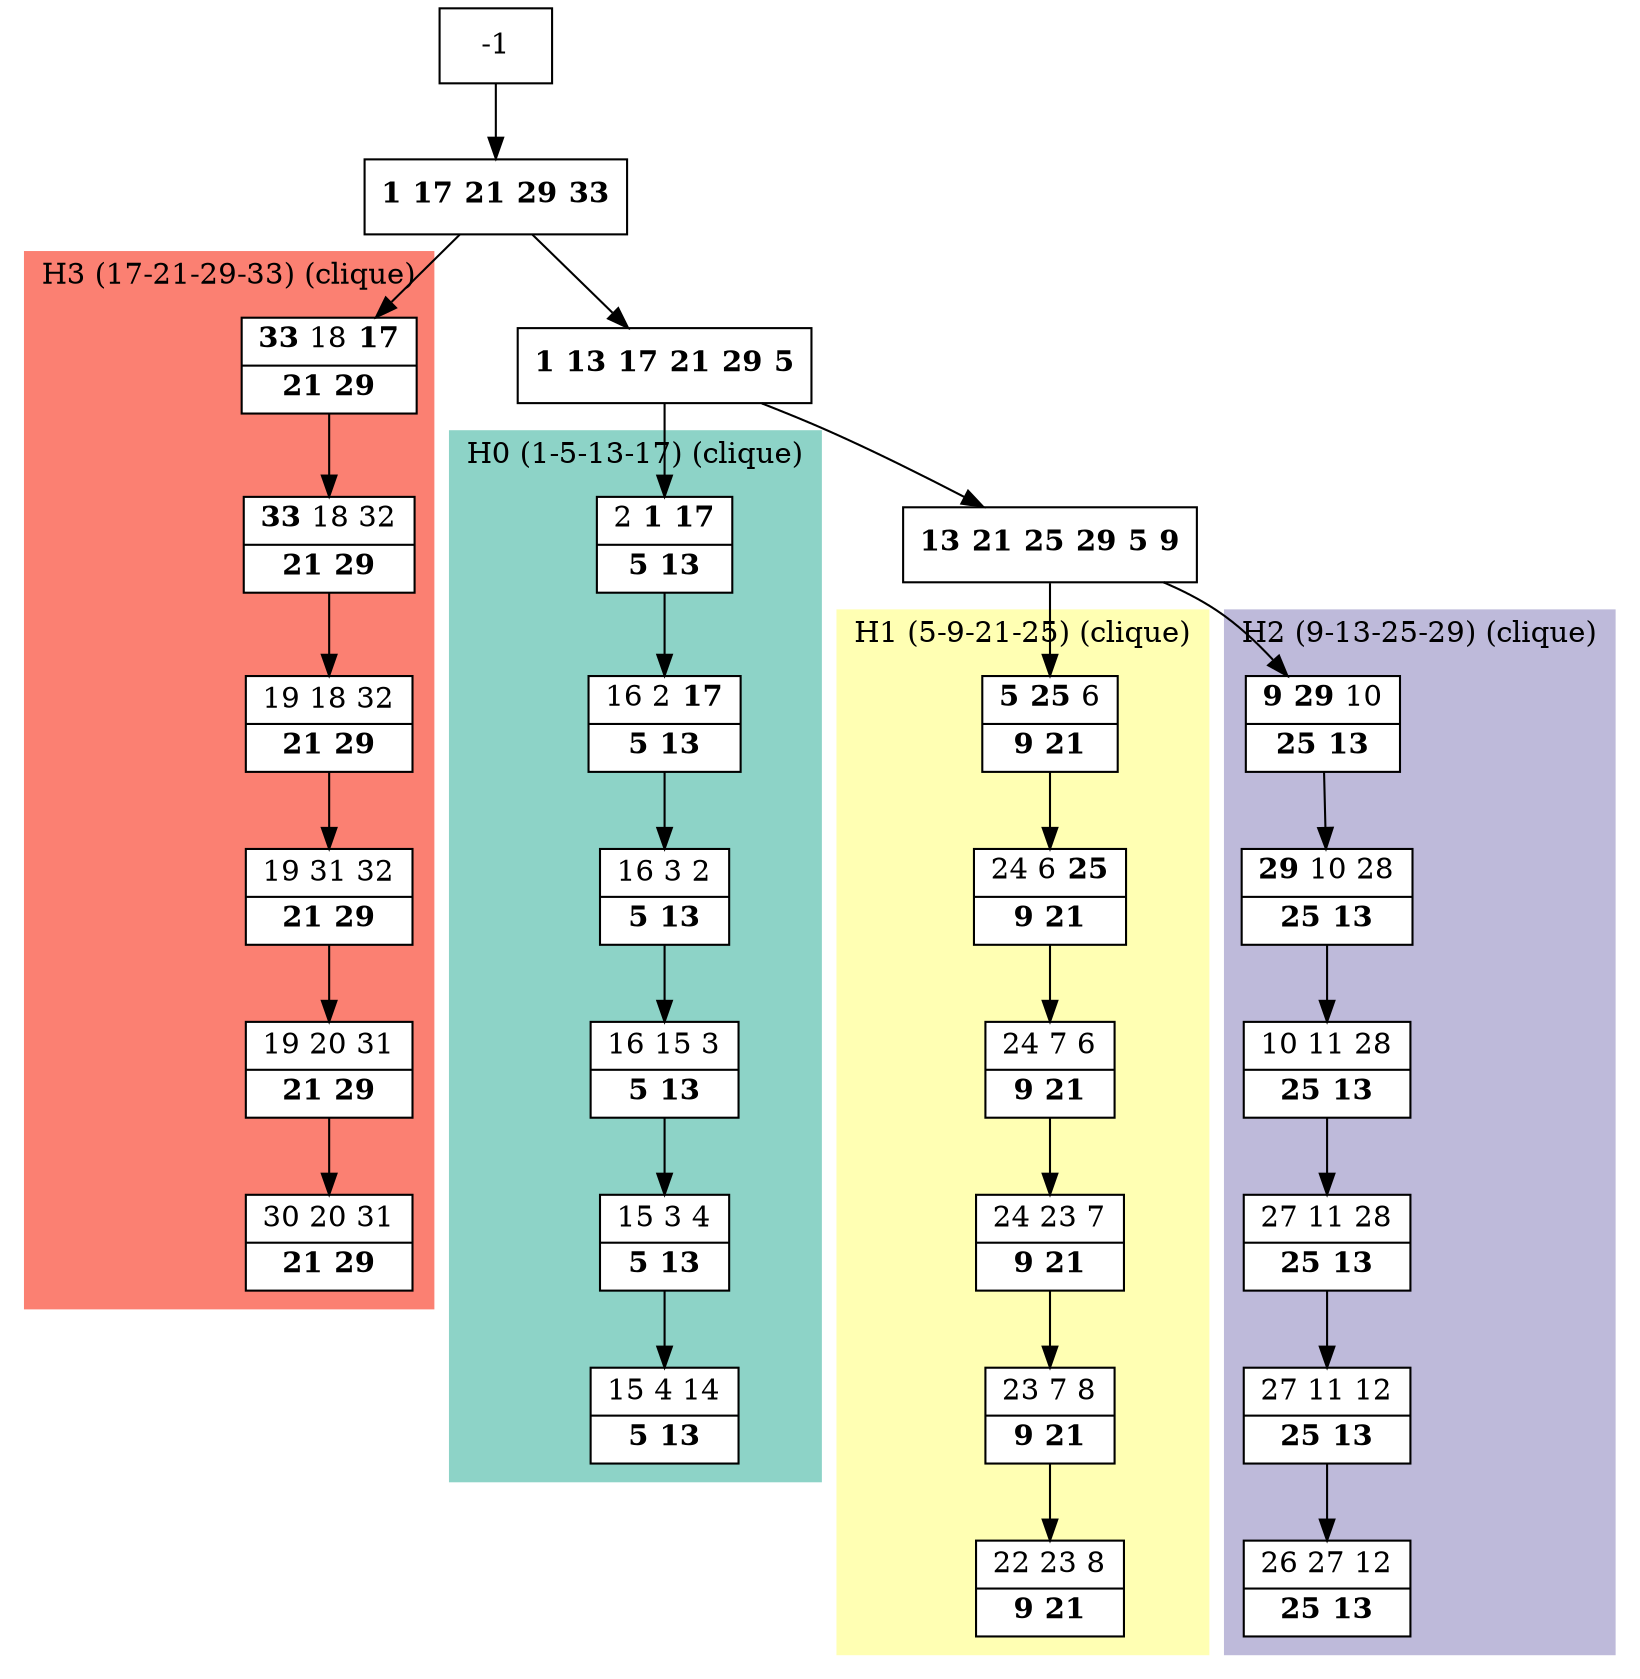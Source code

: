 digraph G {
    node [shape=box];
    subgraph cluster0 {
        node [style=filled,fillcolor=white];
        labeljust="l";
        style=filled;
        color="#8DD3C7";
        H0_0 -> H0_1 -> H0_2 -> H0_3 -> H0_4 -> H0_5;
        label="H0 (1-5-13-17) (clique)";
    }
    subgraph cluster1 {
        node [style=filled,fillcolor=white];
        labeljust="l";
        style=filled;
        color="#FFFFB3";
        H1_0 -> H1_1 -> H1_2 -> H1_3 -> H1_4 -> H1_5;
        label="H1 (5-9-21-25) (clique)";
    }
    subgraph cluster2 {
        node [style=filled,fillcolor=white];
        labeljust="l";
        style=filled;
        color="#BEBADA";
        H2_0 -> H2_1 -> H2_2 -> H2_3 -> H2_4 -> H2_5;
        label="H2 (9-13-25-29) (clique)";
    }
    subgraph cluster3 {
        node [style=filled,fillcolor=white];
        labeljust="l";
        style=filled;
        color="#FB8072";
        H3_0 -> H3_1 -> H3_2 -> H3_3 -> H3_4 -> H3_5;
        label="H3 (17-21-29-33) (clique)";
    }
     1 [shape=record,label= <{ <b>1</b> <b>17</b> <b>21</b> <b>29</b> <b>33</b>}> ];
     -1  ->  1;
     H3_0 [shape=record,label= <{ <b>33</b> 18 <b>17</b>|  <b>21</b> <b>29</b>}> ];
     1  ->  H3_0;
     H3_1 [shape=record,label= <{ <b>33</b> 18 32|  <b>21</b> <b>29</b>}> ];
     H3_2 [shape=record,label= <{ 19 18 32|  <b>21</b> <b>29</b>}> ];
     H3_3 [shape=record,label= <{ 19 31 32|  <b>21</b> <b>29</b>}> ];
     H3_4 [shape=record,label= <{ 19 20 31|  <b>21</b> <b>29</b>}> ];
     H3_5 [shape=record,label= <{ 30 20 31|  <b>21</b> <b>29</b>}> ];
     3 [shape=record,label= <{ <b>1</b> <b>13</b> <b>17</b> <b>21</b> <b>29</b> <b>5</b>}> ];
     1  ->  3;
     6 [shape=record,label= <{ <b>13</b> <b>21</b> <b>25</b> <b>29</b> <b>5</b> <b>9</b>}> ];
     3  ->  6;
     H1_0 [shape=record,label= <{ <b>5</b> <b>25</b> 6|  <b>9</b> <b>21</b>}> ];
     6  ->  H1_0;
     H1_1 [shape=record,label= <{ 24 6 <b>25</b>|  <b>9</b> <b>21</b>}> ];
     H1_2 [shape=record,label= <{ 24 7 6|  <b>9</b> <b>21</b>}> ];
     H1_3 [shape=record,label= <{ 24 23 7|  <b>9</b> <b>21</b>}> ];
     H1_4 [shape=record,label= <{ 23 7 8|  <b>9</b> <b>21</b>}> ];
     H1_5 [shape=record,label= <{ 22 23 8|  <b>9</b> <b>21</b>}> ];
     H2_0 [shape=record,label= <{ <b>9</b> <b>29</b> 10|  <b>25</b> <b>13</b>}> ];
     6  ->  H2_0;
     H2_1 [shape=record,label= <{ <b>29</b> 10 28|  <b>25</b> <b>13</b>}> ];
     H2_2 [shape=record,label= <{ 10 11 28|  <b>25</b> <b>13</b>}> ];
     H2_3 [shape=record,label= <{ 27 11 28|  <b>25</b> <b>13</b>}> ];
     H2_4 [shape=record,label= <{ 27 11 12|  <b>25</b> <b>13</b>}> ];
     H2_5 [shape=record,label= <{ 26 27 12|  <b>25</b> <b>13</b>}> ];
     H0_0 [shape=record,label= <{ 2 <b>1</b> <b>17</b>|  <b>5</b> <b>13</b>}> ];
     3  ->  H0_0;
     H0_1 [shape=record,label= <{ 16 2 <b>17</b>|  <b>5</b> <b>13</b>}> ];
     H0_2 [shape=record,label= <{ 16 3 2|  <b>5</b> <b>13</b>}> ];
     H0_3 [shape=record,label= <{ 16 15 3|  <b>5</b> <b>13</b>}> ];
     H0_4 [shape=record,label= <{ 15 3 4|  <b>5</b> <b>13</b>}> ];
     H0_5 [shape=record,label= <{ 15 4 14|  <b>5</b> <b>13</b>}> ];
}
